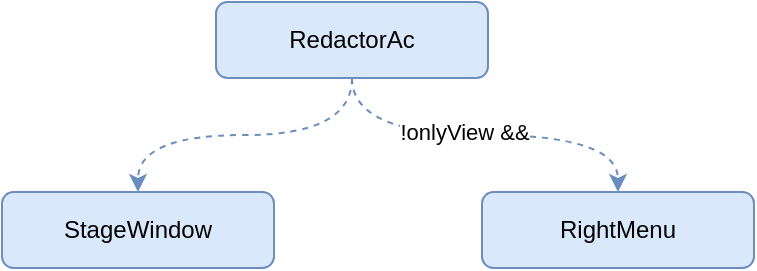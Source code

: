 <mxfile version="22.1.18" type="github" pages="4">
  <diagram id="Dn7dqpmF6mSncXrwK8MI" name="Схема компонентов">
    <mxGraphModel dx="1197" dy="819" grid="0" gridSize="10" guides="1" tooltips="1" connect="1" arrows="1" fold="1" page="0" pageScale="1" pageWidth="827" pageHeight="1169" math="0" shadow="0">
      <root>
        <mxCell id="0" />
        <mxCell id="1" parent="0" />
        <mxCell id="IEdEzR8oBrqv8DDq52Rw-3" style="edgeStyle=orthogonalEdgeStyle;rounded=0;orthogonalLoop=1;jettySize=auto;html=1;entryX=0.5;entryY=0;entryDx=0;entryDy=0;dashed=1;curved=1;fillColor=#dae8fc;strokeColor=#6c8ebf;" edge="1" parent="1" source="IEdEzR8oBrqv8DDq52Rw-1" target="IEdEzR8oBrqv8DDq52Rw-2">
          <mxGeometry relative="1" as="geometry" />
        </mxCell>
        <mxCell id="IEdEzR8oBrqv8DDq52Rw-5" style="edgeStyle=orthogonalEdgeStyle;shape=connector;curved=1;rounded=0;orthogonalLoop=1;jettySize=auto;html=1;entryX=0.5;entryY=0;entryDx=0;entryDy=0;dashed=1;labelBackgroundColor=default;strokeColor=#6c8ebf;align=center;verticalAlign=middle;fontFamily=Helvetica;fontSize=11;fontColor=default;endArrow=classic;fillColor=#dae8fc;" edge="1" parent="1" source="IEdEzR8oBrqv8DDq52Rw-1" target="IEdEzR8oBrqv8DDq52Rw-4">
          <mxGeometry relative="1" as="geometry" />
        </mxCell>
        <mxCell id="IEdEzR8oBrqv8DDq52Rw-6" value="!onlyView &amp;amp;&amp;amp;" style="edgeLabel;html=1;align=center;verticalAlign=middle;resizable=0;points=[];fontSize=11;fontFamily=Helvetica;fontColor=default;" vertex="1" connectable="0" parent="IEdEzR8oBrqv8DDq52Rw-5">
          <mxGeometry x="-0.108" y="2" relative="1" as="geometry">
            <mxPoint as="offset" />
          </mxGeometry>
        </mxCell>
        <mxCell id="IEdEzR8oBrqv8DDq52Rw-1" value="RedactorAc" style="rounded=1;whiteSpace=wrap;html=1;glass=0;fillColor=#dae8fc;strokeColor=#6c8ebf;" vertex="1" parent="1">
          <mxGeometry x="-156" y="-169" width="136" height="38" as="geometry" />
        </mxCell>
        <mxCell id="IEdEzR8oBrqv8DDq52Rw-2" value="StageWindow" style="rounded=1;whiteSpace=wrap;html=1;glass=0;fillColor=#dae8fc;strokeColor=#6c8ebf;" vertex="1" parent="1">
          <mxGeometry x="-263" y="-74" width="136" height="38" as="geometry" />
        </mxCell>
        <mxCell id="IEdEzR8oBrqv8DDq52Rw-4" value="RightMenu" style="rounded=1;whiteSpace=wrap;html=1;glass=0;fillColor=#dae8fc;strokeColor=#6c8ebf;" vertex="1" parent="1">
          <mxGeometry x="-23" y="-74" width="136" height="38" as="geometry" />
        </mxCell>
      </root>
    </mxGraphModel>
  </diagram>
  <diagram name="Удаление провода" id="9ix1DV9uNshWTJQ2-RFP">
    <mxGraphModel dx="3668" dy="1910" grid="0" gridSize="10" guides="1" tooltips="1" connect="1" arrows="1" fold="1" page="0" pageScale="1" pageWidth="827" pageHeight="1169" math="0" shadow="0">
      <root>
        <mxCell id="0" />
        <mxCell id="1" parent="0" />
        <mxCell id="2_Owt2D0Y6Xb2MZBWKSP-2" value="StageWindow.tsx" style="rounded=1;whiteSpace=wrap;html=1;glass=0;fillColor=#f8cecc;strokeColor=#b85450;" parent="1" vertex="1">
          <mxGeometry x="-145" y="-13" width="120" height="38" as="geometry" />
        </mxCell>
        <mxCell id="2_Owt2D0Y6Xb2MZBWKSP-20" value="AcNetworkWire.tsx" style="rounded=1;whiteSpace=wrap;html=1;glass=0;fillColor=#f8cecc;strokeColor=#b85450;" parent="1" vertex="1">
          <mxGeometry x="-548" y="-164" width="136" height="38" as="geometry" />
        </mxCell>
        <mxCell id="2_Owt2D0Y6Xb2MZBWKSP-21" style="edgeStyle=orthogonalEdgeStyle;rounded=0;orthogonalLoop=1;jettySize=auto;html=1;entryX=0.5;entryY=0;entryDx=0;entryDy=0;" parent="1" source="2_Owt2D0Y6Xb2MZBWKSP-22" target="2_Owt2D0Y6Xb2MZBWKSP-24" edge="1">
          <mxGeometry relative="1" as="geometry" />
        </mxCell>
        <mxCell id="2_Owt2D0Y6Xb2MZBWKSP-22" value="this.group.on(&#39;contextmenu&#39;,&amp;nbsp; ...)" style="rounded=1;whiteSpace=wrap;html=1;" parent="1" vertex="1">
          <mxGeometry x="-577" y="-104" width="194" height="30" as="geometry" />
        </mxCell>
        <mxCell id="2_Owt2D0Y6Xb2MZBWKSP-23" style="edgeStyle=orthogonalEdgeStyle;rounded=0;orthogonalLoop=1;jettySize=auto;html=1;" parent="1" source="2_Owt2D0Y6Xb2MZBWKSP-24" target="2_Owt2D0Y6Xb2MZBWKSP-26" edge="1">
          <mxGeometry relative="1" as="geometry" />
        </mxCell>
        <mxCell id="2_Owt2D0Y6Xb2MZBWKSP-24" value="this.deleteWire()" style="rounded=1;whiteSpace=wrap;html=1;" parent="1" vertex="1">
          <mxGeometry x="-537" y="-52" width="114" height="30" as="geometry" />
        </mxCell>
        <mxCell id="2_Owt2D0Y6Xb2MZBWKSP-30" style="edgeStyle=orthogonalEdgeStyle;rounded=0;orthogonalLoop=1;jettySize=auto;html=1;entryX=0.5;entryY=0;entryDx=0;entryDy=0;" parent="1" source="2_Owt2D0Y6Xb2MZBWKSP-26" target="2_Owt2D0Y6Xb2MZBWKSP-29" edge="1">
          <mxGeometry relative="1" as="geometry" />
        </mxCell>
        <mxCell id="2_Owt2D0Y6Xb2MZBWKSP-26" value="this.dispose();" style="rounded=1;whiteSpace=wrap;html=1;" parent="1" vertex="1">
          <mxGeometry x="-533" y="-1" width="106" height="30" as="geometry" />
        </mxCell>
        <mxCell id="2_Owt2D0Y6Xb2MZBWKSP-28" value="&lt;b&gt;&lt;font style=&quot;font-size: 14px;&quot;&gt;&amp;nbsp; Удаление провода&lt;/font&gt;&lt;/b&gt;" style="text;html=1;align=left;verticalAlign=middle;resizable=0;points=[];autosize=1;strokeColor=#6c8ebf;fillColor=#dae8fc;strokeWidth=0;fontSize=10;" parent="1" vertex="1">
          <mxGeometry x="-559.5" y="-215" width="159" height="29" as="geometry" />
        </mxCell>
        <mxCell id="2_Owt2D0Y6Xb2MZBWKSP-32" style="edgeStyle=orthogonalEdgeStyle;rounded=0;orthogonalLoop=1;jettySize=auto;html=1;entryX=0;entryY=0.5;entryDx=0;entryDy=0;" parent="1" source="2_Owt2D0Y6Xb2MZBWKSP-29" target="2_Owt2D0Y6Xb2MZBWKSP-31" edge="1">
          <mxGeometry relative="1" as="geometry" />
        </mxCell>
        <mxCell id="2_Owt2D0Y6Xb2MZBWKSP-29" value="this.routePoints.parent.deleteWireInList(this.id);" style="rounded=1;whiteSpace=wrap;html=1;" parent="1" vertex="1">
          <mxGeometry x="-617" y="52" width="274" height="30" as="geometry" />
        </mxCell>
        <mxCell id="2_Owt2D0Y6Xb2MZBWKSP-35" style="edgeStyle=orthogonalEdgeStyle;rounded=0;orthogonalLoop=1;jettySize=auto;html=1;entryX=0;entryY=0.5;entryDx=0;entryDy=0;" parent="1" source="2_Owt2D0Y6Xb2MZBWKSP-31" target="2_Owt2D0Y6Xb2MZBWKSP-34" edge="1">
          <mxGeometry relative="1" as="geometry" />
        </mxCell>
        <mxCell id="2_Owt2D0Y6Xb2MZBWKSP-53" style="edgeStyle=orthogonalEdgeStyle;rounded=0;orthogonalLoop=1;jettySize=auto;html=1;entryX=0.5;entryY=0;entryDx=0;entryDy=0;" parent="1" source="2_Owt2D0Y6Xb2MZBWKSP-31" target="2_Owt2D0Y6Xb2MZBWKSP-39" edge="1">
          <mxGeometry relative="1" as="geometry">
            <Array as="points">
              <mxPoint x="-96" y="125" />
              <mxPoint x="-480" y="125" />
            </Array>
          </mxGeometry>
        </mxCell>
        <mxCell id="2_Owt2D0Y6Xb2MZBWKSP-31" value="&amp;nbsp; field.registerDeleteInWireInList((value: string) =&amp;gt; { &lt;span style=&quot;white-space: pre;&quot;&gt;&#x9;&lt;/span&gt;dispatch(acNetworksRedactorDeleteWireInList(value)); &lt;br&gt;&amp;nbsp; });" style="rounded=1;whiteSpace=wrap;html=1;align=left;" parent="1" vertex="1">
          <mxGeometry x="-263" y="39.5" width="356" height="55" as="geometry" />
        </mxCell>
        <mxCell id="2_Owt2D0Y6Xb2MZBWKSP-33" value="alternateNetworkReducer.ts" style="rounded=1;whiteSpace=wrap;html=1;glass=0;fillColor=#f8cecc;strokeColor=#b85450;" parent="1" vertex="1">
          <mxGeometry x="236" y="-13" width="172" height="38" as="geometry" />
        </mxCell>
        <mxCell id="2_Owt2D0Y6Xb2MZBWKSP-63" style="edgeStyle=orthogonalEdgeStyle;rounded=0;orthogonalLoop=1;jettySize=auto;html=1;entryX=1;entryY=0.5;entryDx=0;entryDy=0;" parent="1" source="2_Owt2D0Y6Xb2MZBWKSP-34" target="2_Owt2D0Y6Xb2MZBWKSP-36" edge="1">
          <mxGeometry relative="1" as="geometry">
            <Array as="points">
              <mxPoint x="322" y="168" />
            </Array>
          </mxGeometry>
        </mxCell>
        <mxCell id="2_Owt2D0Y6Xb2MZBWKSP-34" value="&amp;nbsp; addedWires: state.redactorState.addedWires.filter(&lt;br&gt;&lt;span style=&quot;white-space: pre;&quot;&gt;&#x9;&lt;/span&gt;(item) =&amp;gt; item.id !== id&lt;br&gt;&amp;nbsp; )," style="rounded=1;whiteSpace=wrap;html=1;align=left;" parent="1" vertex="1">
          <mxGeometry x="175" y="39.5" width="294" height="55" as="geometry" />
        </mxCell>
        <mxCell id="2_Owt2D0Y6Xb2MZBWKSP-38" style="edgeStyle=orthogonalEdgeStyle;rounded=0;orthogonalLoop=1;jettySize=auto;html=1;entryX=0.5;entryY=0;entryDx=0;entryDy=0;" parent="1" source="2_Owt2D0Y6Xb2MZBWKSP-36" target="2_Owt2D0Y6Xb2MZBWKSP-37" edge="1">
          <mxGeometry relative="1" as="geometry" />
        </mxCell>
        <mxCell id="2_Owt2D0Y6Xb2MZBWKSP-36" value="useEffect((), [addedWires])" style="rounded=0;whiteSpace=wrap;html=1;glass=0;shadow=1;" parent="1" vertex="1">
          <mxGeometry x="-206" y="153" width="220" height="30" as="geometry" />
        </mxCell>
        <mxCell id="2_Owt2D0Y6Xb2MZBWKSP-37" value="условия не должны отработать" style="rounded=1;whiteSpace=wrap;html=1;align=center;fillColor=#fff2cc;strokeColor=#d6b656;" parent="1" vertex="1">
          <mxGeometry x="-205" y="207" width="218" height="31" as="geometry" />
        </mxCell>
        <mxCell id="2_Owt2D0Y6Xb2MZBWKSP-57" style="edgeStyle=orthogonalEdgeStyle;rounded=0;orthogonalLoop=1;jettySize=auto;html=1;entryX=0;entryY=0.5;entryDx=0;entryDy=0;" parent="1" source="2_Owt2D0Y6Xb2MZBWKSP-39" target="2_Owt2D0Y6Xb2MZBWKSP-56" edge="1">
          <mxGeometry relative="1" as="geometry" />
        </mxCell>
        <mxCell id="2_Owt2D0Y6Xb2MZBWKSP-39" value="this.routePoints.notify(&lt;br&gt;this.routePoints.parent, Cause.disposed, this);" style="rounded=1;whiteSpace=wrap;html=1;align=center;" parent="1" vertex="1">
          <mxGeometry x="-658" y="253" width="356" height="55" as="geometry" />
        </mxCell>
        <mxCell id="2_Owt2D0Y6Xb2MZBWKSP-60" style="edgeStyle=orthogonalEdgeStyle;rounded=0;orthogonalLoop=1;jettySize=auto;html=1;entryX=0.5;entryY=0;entryDx=0;entryDy=0;" parent="1" source="2_Owt2D0Y6Xb2MZBWKSP-42" target="2_Owt2D0Y6Xb2MZBWKSP-44" edge="1">
          <mxGeometry relative="1" as="geometry" />
        </mxCell>
        <mxCell id="2_Owt2D0Y6Xb2MZBWKSP-42" value="this.deleteWire(subject);" style="rounded=1;whiteSpace=wrap;html=1;align=center;" parent="1" vertex="1">
          <mxGeometry x="624" y="335" width="180" height="35" as="geometry" />
        </mxCell>
        <mxCell id="2_Owt2D0Y6Xb2MZBWKSP-48" style="edgeStyle=orthogonalEdgeStyle;rounded=0;orthogonalLoop=1;jettySize=auto;html=1;entryX=0.5;entryY=0;entryDx=0;entryDy=0;" parent="1" source="2_Owt2D0Y6Xb2MZBWKSP-44" target="2_Owt2D0Y6Xb2MZBWKSP-47" edge="1">
          <mxGeometry relative="1" as="geometry" />
        </mxCell>
        <mxCell id="2_Owt2D0Y6Xb2MZBWKSP-44" value="this.listWirePoint = this.listWirePoint.filter((item) =&amp;gt; item !== subject);" style="rounded=1;whiteSpace=wrap;html=1;align=center;" parent="1" vertex="1">
          <mxGeometry x="526" y="407" width="376" height="35" as="geometry" />
        </mxCell>
        <mxCell id="2_Owt2D0Y6Xb2MZBWKSP-61" style="edgeStyle=orthogonalEdgeStyle;rounded=0;orthogonalLoop=1;jettySize=auto;html=1;entryX=0.5;entryY=0;entryDx=0;entryDy=0;" parent="1" source="2_Owt2D0Y6Xb2MZBWKSP-47" target="2_Owt2D0Y6Xb2MZBWKSP-49" edge="1">
          <mxGeometry relative="1" as="geometry">
            <Array as="points">
              <mxPoint x="714" y="539" />
              <mxPoint x="-480" y="539" />
            </Array>
          </mxGeometry>
        </mxCell>
        <mxCell id="2_Owt2D0Y6Xb2MZBWKSP-47" value="if (this.selectedWire === subject) { this.selectedWire = undefined; }" style="rounded=1;whiteSpace=wrap;html=1;align=center;" parent="1" vertex="1">
          <mxGeometry x="526" y="472" width="376" height="35" as="geometry" />
        </mxCell>
        <mxCell id="2_Owt2D0Y6Xb2MZBWKSP-52" style="edgeStyle=orthogonalEdgeStyle;rounded=0;orthogonalLoop=1;jettySize=auto;html=1;" parent="1" source="2_Owt2D0Y6Xb2MZBWKSP-49" target="2_Owt2D0Y6Xb2MZBWKSP-51" edge="1">
          <mxGeometry relative="1" as="geometry" />
        </mxCell>
        <mxCell id="2_Owt2D0Y6Xb2MZBWKSP-49" value="this.group.visible(false);" style="rounded=1;whiteSpace=wrap;html=1;align=center;" parent="1" vertex="1">
          <mxGeometry x="-554" y="570" width="148" height="35" as="geometry" />
        </mxCell>
        <mxCell id="2_Owt2D0Y6Xb2MZBWKSP-65" style="edgeStyle=orthogonalEdgeStyle;rounded=0;orthogonalLoop=1;jettySize=auto;html=1;entryX=0.5;entryY=0;entryDx=0;entryDy=0;" parent="1" source="2_Owt2D0Y6Xb2MZBWKSP-51" target="2_Owt2D0Y6Xb2MZBWKSP-64" edge="1">
          <mxGeometry relative="1" as="geometry" />
        </mxCell>
        <mxCell id="2_Owt2D0Y6Xb2MZBWKSP-66" value="Логика отмены действия" style="edgeLabel;html=1;align=center;verticalAlign=middle;resizable=0;points=[];fontColor=#009900;" parent="2_Owt2D0Y6Xb2MZBWKSP-65" vertex="1" connectable="0">
          <mxGeometry x="-0.147" relative="1" as="geometry">
            <mxPoint as="offset" />
          </mxGeometry>
        </mxCell>
        <mxCell id="2_Owt2D0Y6Xb2MZBWKSP-51" value="this.enableViewPosition(false)" style="rounded=1;whiteSpace=wrap;html=1;align=center;" parent="1" vertex="1">
          <mxGeometry x="-575" y="654" width="190" height="35" as="geometry" />
        </mxCell>
        <mxCell id="2_Owt2D0Y6Xb2MZBWKSP-54" value="AcNetworkRoute.ts" style="rounded=1;whiteSpace=wrap;html=1;glass=0;fillColor=#f8cecc;strokeColor=#b85450;" parent="1" vertex="1">
          <mxGeometry x="628" y="205" width="172" height="38" as="geometry" />
        </mxCell>
        <mxCell id="2_Owt2D0Y6Xb2MZBWKSP-59" style="edgeStyle=orthogonalEdgeStyle;rounded=0;orthogonalLoop=1;jettySize=auto;html=1;entryX=0.5;entryY=0;entryDx=0;entryDy=0;" parent="1" source="2_Owt2D0Y6Xb2MZBWKSP-56" target="2_Owt2D0Y6Xb2MZBWKSP-42" edge="1">
          <mxGeometry relative="1" as="geometry" />
        </mxCell>
        <mxCell id="2_Owt2D0Y6Xb2MZBWKSP-56" value="this.deleteWire(subject);" style="rounded=1;whiteSpace=wrap;html=1;align=center;" parent="1" vertex="1">
          <mxGeometry x="624" y="263" width="180" height="35" as="geometry" />
        </mxCell>
        <mxCell id="2_Owt2D0Y6Xb2MZBWKSP-68" style="edgeStyle=orthogonalEdgeStyle;rounded=0;orthogonalLoop=1;jettySize=auto;html=1;entryX=0.5;entryY=0;entryDx=0;entryDy=0;" parent="1" source="2_Owt2D0Y6Xb2MZBWKSP-64" target="2_Owt2D0Y6Xb2MZBWKSP-67" edge="1">
          <mxGeometry relative="1" as="geometry" />
        </mxCell>
        <mxCell id="2_Owt2D0Y6Xb2MZBWKSP-64" value="this.routePoints.parent.setRedo([]);" style="rounded=1;whiteSpace=wrap;html=1;align=center;" parent="1" vertex="1">
          <mxGeometry x="-605" y="770" width="250" height="35" as="geometry" />
        </mxCell>
        <mxCell id="2_Owt2D0Y6Xb2MZBWKSP-71" style="edgeStyle=orthogonalEdgeStyle;rounded=0;orthogonalLoop=1;jettySize=auto;html=1;entryX=0;entryY=0.5;entryDx=0;entryDy=0;" parent="1" source="2_Owt2D0Y6Xb2MZBWKSP-67" target="2_Owt2D0Y6Xb2MZBWKSP-70" edge="1">
          <mxGeometry relative="1" as="geometry" />
        </mxCell>
        <mxCell id="2_Owt2D0Y6Xb2MZBWKSP-67" value="this.routePoints.parent.addUndo(setRecreateWire(this));" style="rounded=1;whiteSpace=wrap;html=1;align=center;" parent="1" vertex="1">
          <mxGeometry x="-642" y="849" width="324" height="35" as="geometry" />
        </mxCell>
        <mxCell id="2_Owt2D0Y6Xb2MZBWKSP-69" value="AcNetworkStage.tsx" style="rounded=1;whiteSpace=wrap;html=1;glass=0;fillColor=#f8cecc;strokeColor=#b85450;" parent="1" vertex="1">
          <mxGeometry x="1090" y="797" width="172" height="38" as="geometry" />
        </mxCell>
        <mxCell id="2_Owt2D0Y6Xb2MZBWKSP-73" style="edgeStyle=orthogonalEdgeStyle;rounded=0;orthogonalLoop=1;jettySize=auto;html=1;entryX=0.5;entryY=0;entryDx=0;entryDy=0;" parent="1" source="2_Owt2D0Y6Xb2MZBWKSP-70" target="2_Owt2D0Y6Xb2MZBWKSP-72" edge="1">
          <mxGeometry relative="1" as="geometry" />
        </mxCell>
        <mxCell id="2_Owt2D0Y6Xb2MZBWKSP-70" value="const dataWire = wire.getModel();" style="rounded=1;whiteSpace=wrap;html=1;align=center;" parent="1" vertex="1">
          <mxGeometry x="1070" y="849" width="212" height="35" as="geometry" />
        </mxCell>
        <mxCell id="2_Owt2D0Y6Xb2MZBWKSP-72" value="&amp;nbsp; return () =&amp;gt; { &lt;span style=&quot;white-space: pre;&quot;&gt;&#x9;&lt;/span&gt;wire.routePoints.parent.addInWireInList(dataWire);&lt;br&gt;&amp;nbsp; }" style="rounded=1;whiteSpace=wrap;html=1;align=left;" parent="1" vertex="1">
          <mxGeometry x="1023" y="914" width="306" height="49" as="geometry" />
        </mxCell>
      </root>
    </mxGraphModel>
  </diagram>
  <diagram name="Восстановление провода" id="tk-u76SJ59c4OEUD6Bp-">
    <mxGraphModel dx="3190" dy="1658" grid="0" gridSize="10" guides="1" tooltips="1" connect="1" arrows="1" fold="1" page="0" pageScale="1" pageWidth="827" pageHeight="1169" math="0" shadow="0">
      <root>
        <mxCell id="ixVKgck0-6eYC3YbtfQT-0" />
        <mxCell id="ixVKgck0-6eYC3YbtfQT-1" parent="ixVKgck0-6eYC3YbtfQT-0" />
        <mxCell id="ixVKgck0-6eYC3YbtfQT-3" value="AcNetworkStage.tsx" style="rounded=1;whiteSpace=wrap;html=1;glass=0;fillColor=#f8cecc;strokeColor=#b85450;" parent="ixVKgck0-6eYC3YbtfQT-1" vertex="1">
          <mxGeometry x="-548" y="-169" width="136" height="38" as="geometry" />
        </mxCell>
        <mxCell id="nxwpENH-MKVVQv4mK-P1-1" style="edgeStyle=orthogonalEdgeStyle;rounded=0;orthogonalLoop=1;jettySize=auto;html=1;entryX=0;entryY=0.5;entryDx=0;entryDy=0;" parent="ixVKgck0-6eYC3YbtfQT-1" source="ixVKgck0-6eYC3YbtfQT-5" target="nxwpENH-MKVVQv4mK-P1-0" edge="1">
          <mxGeometry relative="1" as="geometry" />
        </mxCell>
        <mxCell id="ixVKgck0-6eYC3YbtfQT-5" value="wire.routePoints.parent.addInWireInList(dataWire);" style="rounded=1;whiteSpace=wrap;html=1;" parent="ixVKgck0-6eYC3YbtfQT-1" vertex="1">
          <mxGeometry x="-627" y="-45.5" width="294" height="30" as="geometry" />
        </mxCell>
        <mxCell id="ixVKgck0-6eYC3YbtfQT-10" value="&lt;b&gt;&amp;nbsp; Восстановление провода&lt;/b&gt;" style="text;html=1;align=left;verticalAlign=middle;resizable=0;points=[];autosize=1;strokeColor=#6c8ebf;fillColor=#dae8fc;strokeWidth=0;fontSize=10;" parent="ixVKgck0-6eYC3YbtfQT-1" vertex="1">
          <mxGeometry x="-559.5" y="-213" width="153" height="25" as="geometry" />
        </mxCell>
        <mxCell id="qQ98OKygjjy3VeZGW7PP-0" value="StageWindow.tsx" style="rounded=1;whiteSpace=wrap;html=1;glass=0;fillColor=#f8cecc;strokeColor=#b85450;" parent="ixVKgck0-6eYC3YbtfQT-1" vertex="1">
          <mxGeometry x="-156" y="-169" width="136" height="38" as="geometry" />
        </mxCell>
        <mxCell id="Vzs8WnRllqQPEuOOTcrk-2" style="edgeStyle=orthogonalEdgeStyle;rounded=0;orthogonalLoop=1;jettySize=auto;html=1;entryX=0;entryY=0.5;entryDx=0;entryDy=0;" parent="ixVKgck0-6eYC3YbtfQT-1" source="nxwpENH-MKVVQv4mK-P1-0" target="Vzs8WnRllqQPEuOOTcrk-1" edge="1">
          <mxGeometry relative="1" as="geometry" />
        </mxCell>
        <mxCell id="nxwpENH-MKVVQv4mK-P1-0" value="&amp;nbsp; field.registerAddInWireInList((value: AlternateWireAndRail) =&amp;gt; { &lt;br&gt;&lt;span style=&quot;white-space: pre;&quot;&gt;&#x9;&lt;/span&gt;dispatch(acNetworksRedactorAddWireInList([value]));&lt;br&gt;&amp;nbsp; &amp;nbsp;});" style="rounded=1;whiteSpace=wrap;html=1;align=left;" parent="ixVKgck0-6eYC3YbtfQT-1" vertex="1">
          <mxGeometry x="-266" y="-58" width="356" height="55" as="geometry" />
        </mxCell>
        <mxCell id="Vzs8WnRllqQPEuOOTcrk-0" value="alternateNetworkReducer.ts" style="rounded=1;whiteSpace=wrap;html=1;glass=0;fillColor=#f8cecc;strokeColor=#b85450;" parent="ixVKgck0-6eYC3YbtfQT-1" vertex="1">
          <mxGeometry x="246" y="-169" width="172" height="38" as="geometry" />
        </mxCell>
        <mxCell id="EDL65SEZe9voZeho7YMD-3" style="edgeStyle=orthogonalEdgeStyle;rounded=0;orthogonalLoop=1;jettySize=auto;html=1;entryX=1;entryY=0.5;entryDx=0;entryDy=0;" parent="ixVKgck0-6eYC3YbtfQT-1" source="Vzs8WnRllqQPEuOOTcrk-1" target="EDL65SEZe9voZeho7YMD-1" edge="1">
          <mxGeometry relative="1" as="geometry">
            <Array as="points">
              <mxPoint x="334" y="56.5" />
            </Array>
          </mxGeometry>
        </mxCell>
        <mxCell id="Vzs8WnRllqQPEuOOTcrk-1" value="&amp;nbsp; addedWires: [...state.redactorState.addedWires, ...action.payload],&lt;br&gt;&amp;nbsp; redactorWire: action.payload.pop(),&lt;br&gt;&amp;nbsp; isRestoring: !!action.payload.isRestoring" style="rounded=1;whiteSpace=wrap;html=1;align=left;" parent="ixVKgck0-6eYC3YbtfQT-1" vertex="1">
          <mxGeometry x="154" y="-58" width="371" height="55" as="geometry" />
        </mxCell>
        <mxCell id="EDL65SEZe9voZeho7YMD-0" style="edgeStyle=orthogonalEdgeStyle;rounded=0;orthogonalLoop=1;jettySize=auto;html=1;entryX=0.5;entryY=0;entryDx=0;entryDy=0;" parent="ixVKgck0-6eYC3YbtfQT-1" source="EDL65SEZe9voZeho7YMD-1" target="EDL65SEZe9voZeho7YMD-2" edge="1">
          <mxGeometry relative="1" as="geometry" />
        </mxCell>
        <mxCell id="EDL65SEZe9voZeho7YMD-1" value="useEffect((), [addedWires])" style="rounded=0;whiteSpace=wrap;html=1;glass=0;shadow=1;" parent="ixVKgck0-6eYC3YbtfQT-1" vertex="1">
          <mxGeometry x="-198" y="41.5" width="220" height="30" as="geometry" />
        </mxCell>
        <mxCell id="EDL65SEZe9voZeho7YMD-2" value="условие не должно отработать" style="rounded=1;whiteSpace=wrap;html=1;align=center;fillColor=#fff2cc;strokeColor=#d6b656;" parent="ixVKgck0-6eYC3YbtfQT-1" vertex="1">
          <mxGeometry x="-209" y="95.5" width="242" height="31" as="geometry" />
        </mxCell>
        <mxCell id="HxIH8f2-Rpj4ufZOKCCu-1" style="edgeStyle=orthogonalEdgeStyle;rounded=0;orthogonalLoop=1;jettySize=auto;html=1;entryX=0.5;entryY=0;entryDx=0;entryDy=0;" parent="ixVKgck0-6eYC3YbtfQT-1" source="HxIH8f2-Rpj4ufZOKCCu-0" target="ixVKgck0-6eYC3YbtfQT-5" edge="1">
          <mxGeometry relative="1" as="geometry" />
        </mxCell>
        <mxCell id="HxIH8f2-Rpj4ufZOKCCu-0" value="wire.restore()" style="rounded=1;whiteSpace=wrap;html=1;" parent="ixVKgck0-6eYC3YbtfQT-1" vertex="1">
          <mxGeometry x="-532" y="-103" width="104" height="30" as="geometry" />
        </mxCell>
      </root>
    </mxGraphModel>
  </diagram>
  <diagram id="wpHBu03TLu2FVvM1WGO2" name="Перемещение провода">
    <mxGraphModel dx="3112" dy="2207" grid="0" gridSize="10" guides="1" tooltips="1" connect="1" arrows="1" fold="1" page="0" pageScale="1" pageWidth="827" pageHeight="1169" math="0" shadow="0">
      <root>
        <mxCell id="0" />
        <mxCell id="1" parent="0" />
        <mxCell id="xjbS8pxj6JZCXD4tyK3R-1" value="AcNetworkWire.tsx" style="rounded=1;whiteSpace=wrap;html=1;glass=0;fillColor=#f8cecc;strokeColor=#b85450;" vertex="1" parent="1">
          <mxGeometry x="-731" y="-1086" width="136" height="38" as="geometry" />
        </mxCell>
        <mxCell id="xjbS8pxj6JZCXD4tyK3R-3" value="&lt;b&gt;&amp;nbsp; Через сцену&lt;/b&gt;" style="text;html=1;align=left;verticalAlign=middle;resizable=0;points=[];autosize=1;strokeColor=#6c8ebf;fillColor=#dae8fc;strokeWidth=0;fontSize=10;" vertex="1" parent="1">
          <mxGeometry x="-706.5" y="-1130" width="87" height="25" as="geometry" />
        </mxCell>
        <mxCell id="xjbS8pxj6JZCXD4tyK3R-5" value="&amp;nbsp; this.group.on(&#39;dragmove&#39;, () =&amp;gt; { &lt;span style=&quot;&quot;&gt;&lt;span style=&quot;white-space: pre;&quot;&gt;&amp;nbsp;&amp;nbsp;&amp;nbsp;&amp;nbsp;&lt;/span&gt;&lt;/span&gt;this.changeWirePositionData() &lt;br&gt;&amp;nbsp; });" style="rounded=1;whiteSpace=wrap;html=1;align=left;" vertex="1" parent="1">
          <mxGeometry x="-762" y="-943" width="198" height="49" as="geometry" />
        </mxCell>
        <mxCell id="xjbS8pxj6JZCXD4tyK3R-7" value="&amp;nbsp; this.group.on(&#39;dragstart&lt;span style=&quot;background-color: initial;&quot;&gt;&#39;, () =&amp;gt; { &lt;/span&gt;&lt;span style=&quot;background-color: initial;&quot;&gt;&lt;span style=&quot;&quot;&gt;&amp;nbsp; &amp;nbsp;&amp;nbsp;&lt;span style=&quot;white-space: pre;&quot;&gt;&#x9;&lt;/span&gt;&lt;/span&gt;&lt;/span&gt;this.prepareUndoFunction()&lt;br&gt;&amp;nbsp; });" style="rounded=1;whiteSpace=wrap;html=1;align=left;" vertex="1" parent="1">
          <mxGeometry x="-762" y="-1008" width="198" height="49" as="geometry" />
        </mxCell>
        <mxCell id="0R0Bw7NCmZzF0Mw_CzW5-4" style="edgeStyle=orthogonalEdgeStyle;rounded=0;orthogonalLoop=1;jettySize=auto;html=1;entryX=0.5;entryY=0;entryDx=0;entryDy=0;" edge="1" parent="1" source="xjbS8pxj6JZCXD4tyK3R-8" target="0R0Bw7NCmZzF0Mw_CzW5-3">
          <mxGeometry relative="1" as="geometry" />
        </mxCell>
        <mxCell id="xjbS8pxj6JZCXD4tyK3R-8" value="&amp;nbsp; this.group.on(&#39;dragend&#39;, () =&amp;gt; { &lt;span style=&quot;&quot;&gt;&lt;span style=&quot;&quot;&gt;&amp;nbsp;&amp;nbsp;&amp;nbsp;&amp;nbsp;&lt;/span&gt;&lt;/span&gt;this.sendWirePositionData() &lt;br&gt;&amp;nbsp; });" style="rounded=1;whiteSpace=wrap;html=1;align=left;" vertex="1" parent="1">
          <mxGeometry x="-762" y="-878" width="198" height="49" as="geometry" />
        </mxCell>
        <mxCell id="0R0Bw7NCmZzF0Mw_CzW5-1" value="Сохранение первоначального положения для отмены действия" style="rounded=0;whiteSpace=wrap;html=1;glass=0;fillColor=#d5e8d4;strokeColor=#82b366;" vertex="1" parent="1">
          <mxGeometry x="-545" y="-1000" width="217" height="38" as="geometry" />
        </mxCell>
        <mxCell id="0R0Bw7NCmZzF0Mw_CzW5-2" value="Меняем информацию о координатах в левом верхнем углу" style="rounded=0;whiteSpace=wrap;html=1;glass=0;fillColor=#d5e8d4;strokeColor=#82b366;" vertex="1" parent="1">
          <mxGeometry x="-545" y="-937.5" width="217" height="38" as="geometry" />
        </mxCell>
        <mxCell id="0R0Bw7NCmZzF0Mw_CzW5-8" style="edgeStyle=orthogonalEdgeStyle;rounded=0;orthogonalLoop=1;jettySize=auto;html=1;entryX=0;entryY=0.5;entryDx=0;entryDy=0;" edge="1" parent="1" source="0R0Bw7NCmZzF0Mw_CzW5-3" target="0R0Bw7NCmZzF0Mw_CzW5-7">
          <mxGeometry relative="1" as="geometry" />
        </mxCell>
        <mxCell id="0R0Bw7NCmZzF0Mw_CzW5-3" value="this.routePoints.parent.changePostionSelectedWire(...)" style="rounded=1;whiteSpace=wrap;html=1;align=center;" vertex="1" parent="1">
          <mxGeometry x="-820" y="-786" width="314" height="49" as="geometry" />
        </mxCell>
        <mxCell id="0R0Bw7NCmZzF0Mw_CzW5-5" value="StageWindow.tsx" style="rounded=1;whiteSpace=wrap;html=1;glass=0;fillColor=#f8cecc;strokeColor=#b85450;" vertex="1" parent="1">
          <mxGeometry x="-211.5" y="-836" width="136" height="38" as="geometry" />
        </mxCell>
        <mxCell id="vV3Cxvkn6PPeNDj8073b-3" style="edgeStyle=orthogonalEdgeStyle;rounded=0;orthogonalLoop=1;jettySize=auto;html=1;entryX=0;entryY=0.5;entryDx=0;entryDy=0;" edge="1" parent="1" source="0R0Bw7NCmZzF0Mw_CzW5-7" target="vV3Cxvkn6PPeNDj8073b-1">
          <mxGeometry relative="1" as="geometry" />
        </mxCell>
        <mxCell id="0R0Bw7NCmZzF0Mw_CzW5-7" value="&amp;nbsp; field.registerChangePosition((properties: string, value: number) =&amp;gt; {&amp;nbsp; &amp;nbsp; &amp;nbsp; &amp;nbsp; dispatch(acNetworksRedactorAddParam(properties, value)); &lt;br&gt;&amp;nbsp; });" style="rounded=1;whiteSpace=wrap;html=1;align=left;" vertex="1" parent="1">
          <mxGeometry x="-335" y="-786" width="383" height="49" as="geometry" />
        </mxCell>
        <mxCell id="0R0Bw7NCmZzF0Mw_CzW5-9" value="alternateNetworkReducer.ts" style="rounded=1;whiteSpace=wrap;html=1;glass=0;fillColor=#f8cecc;strokeColor=#b85450;" vertex="1" parent="1">
          <mxGeometry x="199" y="-836" width="194" height="38" as="geometry" />
        </mxCell>
        <mxCell id="vV3Cxvkn6PPeNDj8073b-1" value="Изменение&amp;nbsp;horizontalPosition и&amp;nbsp;heightPosition" style="rounded=1;whiteSpace=wrap;html=1;align=center;fillColor=#fff2cc;strokeColor=#d6b656;" vertex="1" parent="1">
          <mxGeometry x="156" y="-777" width="280" height="31" as="geometry" />
        </mxCell>
        <mxCell id="jmL33sJHO7H6Gt8D5GWE-1" value="RightMenu.tsx" style="rounded=1;whiteSpace=wrap;html=1;glass=0;fillColor=#f8cecc;strokeColor=#b85450;" vertex="1" parent="1">
          <mxGeometry x="810" y="-1086" width="136" height="38" as="geometry" />
        </mxCell>
        <mxCell id="jmL33sJHO7H6Gt8D5GWE-2" value="&lt;b&gt;&amp;nbsp; Через меню&lt;/b&gt;" style="text;html=1;align=left;verticalAlign=middle;resizable=0;points=[];autosize=1;strokeColor=#6c8ebf;fillColor=#dae8fc;strokeWidth=0;fontSize=10;" vertex="1" parent="1">
          <mxGeometry x="834.5" y="-1130" width="85" height="25" as="geometry" />
        </mxCell>
        <mxCell id="jmL33sJHO7H6Gt8D5GWE-32" style="edgeStyle=orthogonalEdgeStyle;rounded=0;orthogonalLoop=1;jettySize=auto;html=1;entryX=0;entryY=0.5;entryDx=0;entryDy=0;" edge="1" parent="1" source="jmL33sJHO7H6Gt8D5GWE-4" target="jmL33sJHO7H6Gt8D5GWE-31">
          <mxGeometry relative="1" as="geometry" />
        </mxCell>
        <mxCell id="aeHPhifCf9QvXwRNkwQz-3" style="edgeStyle=orthogonalEdgeStyle;shape=connector;rounded=0;orthogonalLoop=1;jettySize=auto;html=1;entryX=0.5;entryY=0;entryDx=0;entryDy=0;labelBackgroundColor=default;strokeColor=default;align=center;verticalAlign=middle;fontFamily=Helvetica;fontSize=11;fontColor=default;endArrow=classic;" edge="1" parent="1" source="jmL33sJHO7H6Gt8D5GWE-4" target="aeHPhifCf9QvXwRNkwQz-1">
          <mxGeometry relative="1" as="geometry" />
        </mxCell>
        <mxCell id="jmL33sJHO7H6Gt8D5GWE-4" value="&amp;nbsp; batch(() =&amp;gt; { &lt;br&gt;&lt;span style=&quot;white-space: pre;&quot;&gt;&#x9;&lt;/span&gt;if (!edit) dispatch(acNetworkRedactorChangeFromRightMenu(true)); &lt;span style=&quot;white-space: pre;&quot;&gt;&#x9;&lt;/span&gt;dispatch(acNetworksRedactorAddParam(fieldName, +value.toFixed(3)));&lt;br&gt;&amp;nbsp; });" style="rounded=1;whiteSpace=wrap;html=1;align=left;" vertex="1" parent="1">
          <mxGeometry x="655" y="-1030" width="446" height="69" as="geometry" />
        </mxCell>
        <mxCell id="jmL33sJHO7H6Gt8D5GWE-28" value="Логика по сворачиванию полей ввода" style="rounded=1;whiteSpace=wrap;html=1;align=center;fillColor=#fff2cc;strokeColor=#d6b656;" vertex="1" parent="1">
          <mxGeometry x="737" y="-605" width="280" height="31" as="geometry" />
        </mxCell>
        <mxCell id="jmL33sJHO7H6Gt8D5GWE-30" value="alternateNetworkReducer.ts" style="rounded=1;whiteSpace=wrap;html=1;glass=0;fillColor=#f8cecc;strokeColor=#b85450;" vertex="1" parent="1">
          <mxGeometry x="1227" y="-1086" width="194" height="38" as="geometry" />
        </mxCell>
        <mxCell id="jmL33sJHO7H6Gt8D5GWE-31" value="Изменение&amp;nbsp;horizontalPosition и&amp;nbsp;heightPosition" style="rounded=1;whiteSpace=wrap;html=1;align=center;fillColor=#fff2cc;strokeColor=#d6b656;" vertex="1" parent="1">
          <mxGeometry x="1184" y="-1011" width="280" height="31" as="geometry" />
        </mxCell>
        <mxCell id="jmL33sJHO7H6Gt8D5GWE-36" style="edgeStyle=orthogonalEdgeStyle;rounded=0;orthogonalLoop=1;jettySize=auto;html=1;entryX=0.5;entryY=0;entryDx=0;entryDy=0;exitX=0;exitY=0.5;exitDx=0;exitDy=0;" edge="1" parent="1" source="jmL33sJHO7H6Gt8D5GWE-39" target="jmL33sJHO7H6Gt8D5GWE-41">
          <mxGeometry relative="1" as="geometry" />
        </mxCell>
        <mxCell id="jmL33sJHO7H6Gt8D5GWE-37" value="Да" style="edgeLabel;html=1;align=center;verticalAlign=middle;resizable=0;points=[];" vertex="1" connectable="0" parent="jmL33sJHO7H6Gt8D5GWE-36">
          <mxGeometry x="-0.682" y="-4" relative="1" as="geometry">
            <mxPoint as="offset" />
          </mxGeometry>
        </mxCell>
        <mxCell id="jmL33sJHO7H6Gt8D5GWE-39" value="stage &amp;amp;&amp;amp; routePoints &amp;amp;&amp;amp; routePoints.selectedWire" style="rounded=1;whiteSpace=wrap;html=1;align=center;" vertex="1" parent="1">
          <mxGeometry x="1780" y="-872" width="309" height="49" as="geometry" />
        </mxCell>
        <mxCell id="jmL33sJHO7H6Gt8D5GWE-40" style="edgeStyle=orthogonalEdgeStyle;rounded=0;orthogonalLoop=1;jettySize=auto;html=1;entryX=0.5;entryY=0;entryDx=0;entryDy=0;" edge="1" parent="1" source="jmL33sJHO7H6Gt8D5GWE-41" target="jmL33sJHO7H6Gt8D5GWE-45">
          <mxGeometry relative="1" as="geometry" />
        </mxCell>
        <mxCell id="jmL33sJHO7H6Gt8D5GWE-41" value="const wire = routePoints.selectedWire" style="rounded=1;whiteSpace=wrap;html=1;align=center;" vertex="1" parent="1">
          <mxGeometry x="1627" y="-799" width="227" height="32" as="geometry" />
        </mxCell>
        <mxCell id="aeHPhifCf9QvXwRNkwQz-6" style="edgeStyle=orthogonalEdgeStyle;shape=connector;rounded=0;orthogonalLoop=1;jettySize=auto;html=1;entryX=0.5;entryY=0;entryDx=0;entryDy=0;labelBackgroundColor=default;strokeColor=default;align=center;verticalAlign=middle;fontFamily=Helvetica;fontSize=11;fontColor=default;endArrow=classic;exitX=0.5;exitY=1;exitDx=0;exitDy=0;" edge="1" parent="1" source="jmL33sJHO7H6Gt8D5GWE-43" target="jmL33sJHO7H6Gt8D5GWE-28">
          <mxGeometry relative="1" as="geometry" />
        </mxCell>
        <mxCell id="jmL33sJHO7H6Gt8D5GWE-43" value="wire.changeWirePositionData(...)" style="rounded=1;whiteSpace=wrap;html=1;align=center;" vertex="1" parent="1">
          <mxGeometry x="1627" y="-682" width="227" height="32" as="geometry" />
        </mxCell>
        <mxCell id="jmL33sJHO7H6Gt8D5GWE-44" style="edgeStyle=orthogonalEdgeStyle;rounded=0;orthogonalLoop=1;jettySize=auto;html=1;entryX=0.5;entryY=0;entryDx=0;entryDy=0;" edge="1" parent="1" source="jmL33sJHO7H6Gt8D5GWE-45" target="jmL33sJHO7H6Gt8D5GWE-43">
          <mxGeometry relative="1" as="geometry" />
        </mxCell>
        <mxCell id="jmL33sJHO7H6Gt8D5GWE-45" value="Смена позиций объектов на сцене" style="rounded=1;whiteSpace=wrap;html=1;align=center;fillColor=#fff2cc;strokeColor=#d6b656;" vertex="1" parent="1">
          <mxGeometry x="1600.5" y="-743" width="280" height="31" as="geometry" />
        </mxCell>
        <mxCell id="jmL33sJHO7H6Gt8D5GWE-47" value="RedactorAc.tsx" style="rounded=1;whiteSpace=wrap;html=1;glass=0;fillColor=#f8cecc;strokeColor=#b85450;" vertex="1" parent="1">
          <mxGeometry x="1859" y="-975.5" width="136" height="38" as="geometry" />
        </mxCell>
        <mxCell id="aeHPhifCf9QvXwRNkwQz-5" style="edgeStyle=orthogonalEdgeStyle;shape=connector;rounded=0;orthogonalLoop=1;jettySize=auto;html=1;entryX=0.5;entryY=0;entryDx=0;entryDy=0;labelBackgroundColor=default;strokeColor=default;align=center;verticalAlign=middle;fontFamily=Helvetica;fontSize=11;fontColor=default;endArrow=classic;" edge="1" parent="1" source="aeHPhifCf9QvXwRNkwQz-1" target="jmL33sJHO7H6Gt8D5GWE-39">
          <mxGeometry relative="1" as="geometry" />
        </mxCell>
        <mxCell id="aeHPhifCf9QvXwRNkwQz-1" value="onChangeWirePosition(...)" style="rounded=1;whiteSpace=wrap;html=1;align=center;" vertex="1" parent="1">
          <mxGeometry x="787" y="-922" width="182" height="35" as="geometry" />
        </mxCell>
      </root>
    </mxGraphModel>
  </diagram>
</mxfile>
